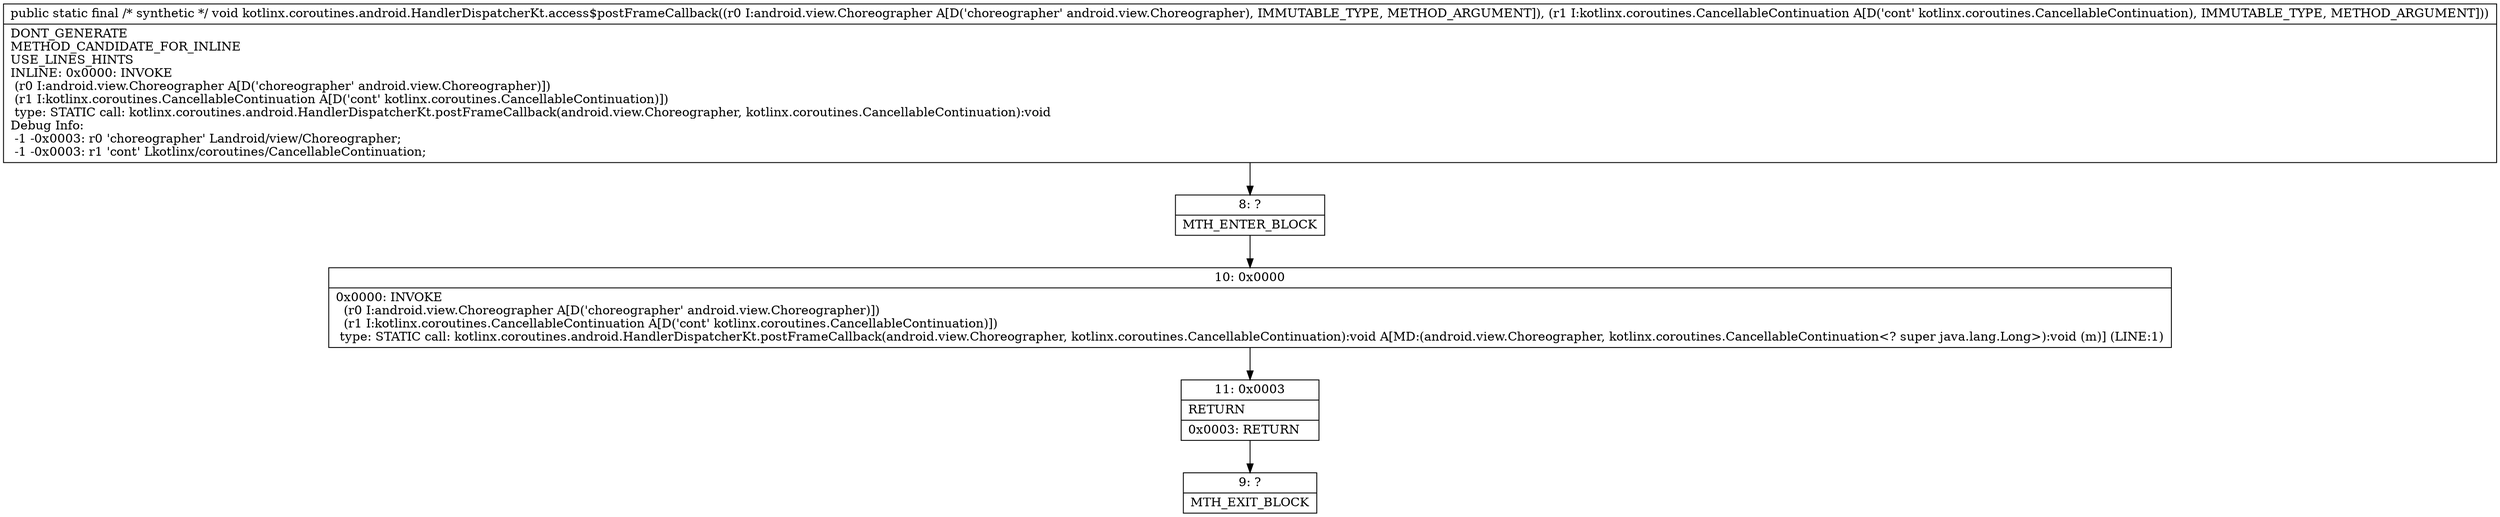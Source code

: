 digraph "CFG forkotlinx.coroutines.android.HandlerDispatcherKt.access$postFrameCallback(Landroid\/view\/Choreographer;Lkotlinx\/coroutines\/CancellableContinuation;)V" {
Node_8 [shape=record,label="{8\:\ ?|MTH_ENTER_BLOCK\l}"];
Node_10 [shape=record,label="{10\:\ 0x0000|0x0000: INVOKE  \l  (r0 I:android.view.Choreographer A[D('choreographer' android.view.Choreographer)])\l  (r1 I:kotlinx.coroutines.CancellableContinuation A[D('cont' kotlinx.coroutines.CancellableContinuation)])\l type: STATIC call: kotlinx.coroutines.android.HandlerDispatcherKt.postFrameCallback(android.view.Choreographer, kotlinx.coroutines.CancellableContinuation):void A[MD:(android.view.Choreographer, kotlinx.coroutines.CancellableContinuation\<? super java.lang.Long\>):void (m)] (LINE:1)\l}"];
Node_11 [shape=record,label="{11\:\ 0x0003|RETURN\l|0x0003: RETURN   \l}"];
Node_9 [shape=record,label="{9\:\ ?|MTH_EXIT_BLOCK\l}"];
MethodNode[shape=record,label="{public static final \/* synthetic *\/ void kotlinx.coroutines.android.HandlerDispatcherKt.access$postFrameCallback((r0 I:android.view.Choreographer A[D('choreographer' android.view.Choreographer), IMMUTABLE_TYPE, METHOD_ARGUMENT]), (r1 I:kotlinx.coroutines.CancellableContinuation A[D('cont' kotlinx.coroutines.CancellableContinuation), IMMUTABLE_TYPE, METHOD_ARGUMENT]))  | DONT_GENERATE\lMETHOD_CANDIDATE_FOR_INLINE\lUSE_LINES_HINTS\lINLINE: 0x0000: INVOKE  \l  (r0 I:android.view.Choreographer A[D('choreographer' android.view.Choreographer)])\l  (r1 I:kotlinx.coroutines.CancellableContinuation A[D('cont' kotlinx.coroutines.CancellableContinuation)])\l type: STATIC call: kotlinx.coroutines.android.HandlerDispatcherKt.postFrameCallback(android.view.Choreographer, kotlinx.coroutines.CancellableContinuation):void\lDebug Info:\l  \-1 \-0x0003: r0 'choreographer' Landroid\/view\/Choreographer;\l  \-1 \-0x0003: r1 'cont' Lkotlinx\/coroutines\/CancellableContinuation;\l}"];
MethodNode -> Node_8;Node_8 -> Node_10;
Node_10 -> Node_11;
Node_11 -> Node_9;
}

